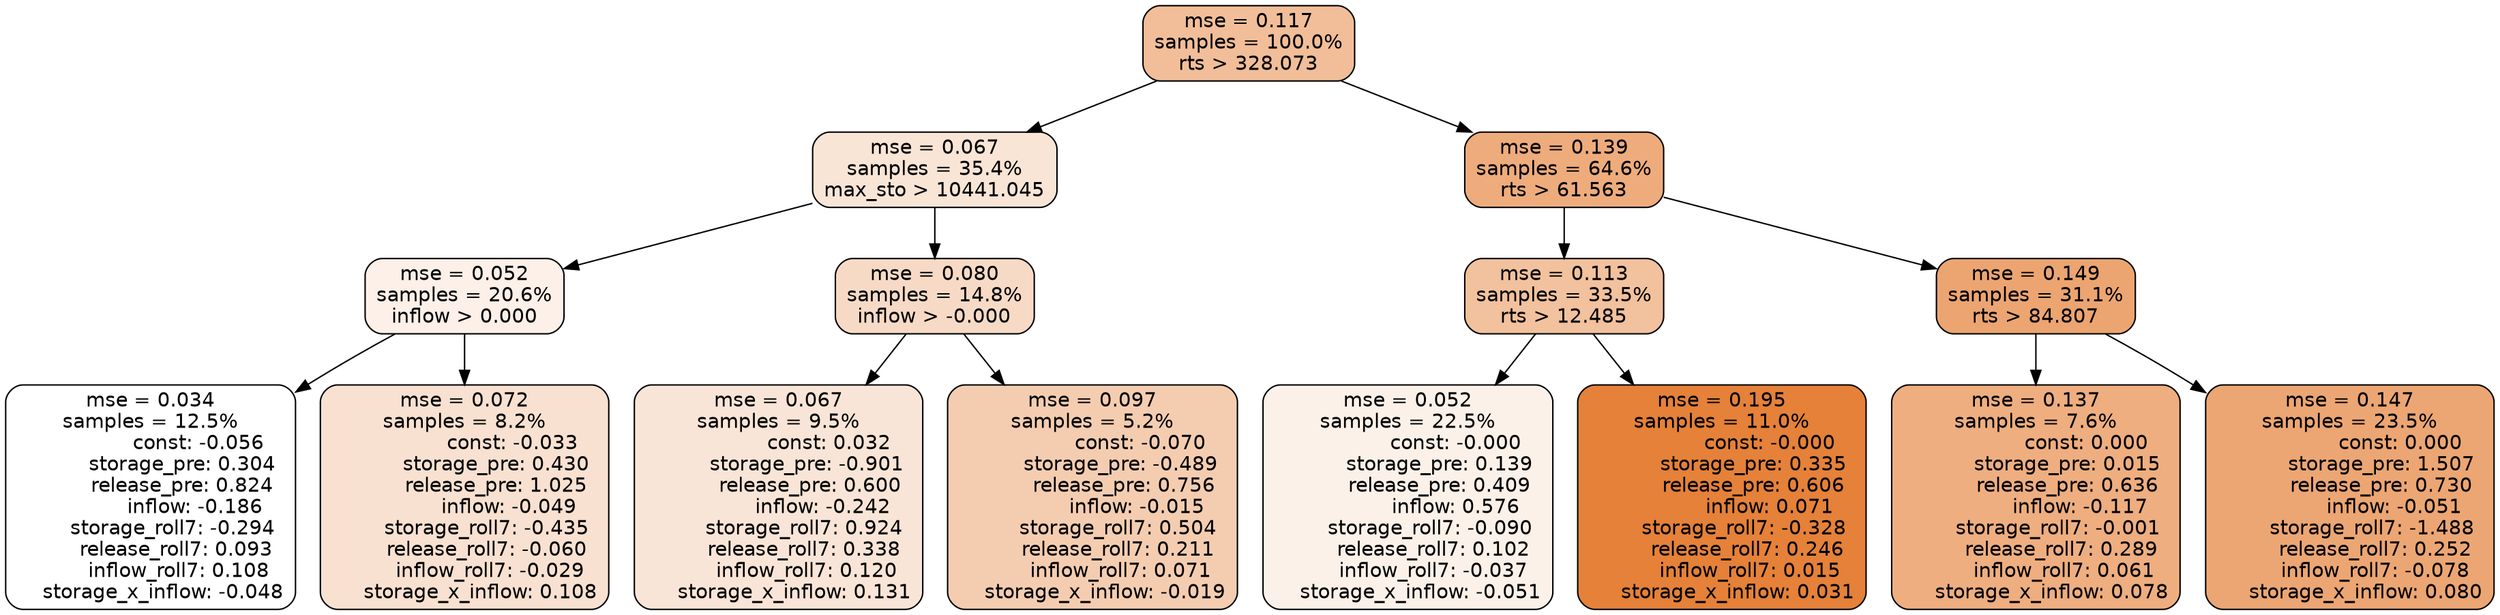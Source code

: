 digraph tree {
node [shape=rectangle, style="filled, rounded", color="black", fontname=helvetica] ;
edge [fontname=helvetica] ;
	"0" [label="mse = 0.117
samples = 100.0%
rts > 328.073", fillcolor="#f1be99"]
	"8" [label="mse = 0.067
samples = 35.4%
max_sto > 10441.045", fillcolor="#f9e5d6"]
	"1" [label="mse = 0.139
samples = 64.6%
rts > 61.563", fillcolor="#eeac7d"]
	"9" [label="mse = 0.052
samples = 20.6%
inflow > 0.000", fillcolor="#fcf0e8"]
	"12" [label="mse = 0.080
samples = 14.8%
inflow > -0.000", fillcolor="#f7dac6"]
	"2" [label="mse = 0.113
samples = 33.5%
rts > 12.485", fillcolor="#f2c19d"]
	"5" [label="mse = 0.149
samples = 31.1%
rts > 84.807", fillcolor="#eca571"]
	"10" [label="mse = 0.034
samples = 12.5%
               const: -0.056
          storage_pre: 0.304
          release_pre: 0.824
              inflow: -0.186
       storage_roll7: -0.294
        release_roll7: 0.093
         inflow_roll7: 0.108
    storage_x_inflow: -0.048", fillcolor="#ffffff"]
	"11" [label="mse = 0.072
samples = 8.2%
               const: -0.033
          storage_pre: 0.430
          release_pre: 1.025
              inflow: -0.049
       storage_roll7: -0.435
       release_roll7: -0.060
        inflow_roll7: -0.029
     storage_x_inflow: 0.108", fillcolor="#f8e1d1"]
	"13" [label="mse = 0.067
samples = 9.5%
                const: 0.032
         storage_pre: -0.901
          release_pre: 0.600
              inflow: -0.242
        storage_roll7: 0.924
        release_roll7: 0.338
         inflow_roll7: 0.120
     storage_x_inflow: 0.131", fillcolor="#f9e5d7"]
	"14" [label="mse = 0.097
samples = 5.2%
               const: -0.070
         storage_pre: -0.489
          release_pre: 0.756
              inflow: -0.015
        storage_roll7: 0.504
        release_roll7: 0.211
         inflow_roll7: 0.071
    storage_x_inflow: -0.019", fillcolor="#f4cdb1"]
	"3" [label="mse = 0.052
samples = 22.5%
               const: -0.000
          storage_pre: 0.139
          release_pre: 0.409
               inflow: 0.576
       storage_roll7: -0.090
        release_roll7: 0.102
        inflow_roll7: -0.037
    storage_x_inflow: -0.051", fillcolor="#fcf1e9"]
	"4" [label="mse = 0.195
samples = 11.0%
               const: -0.000
          storage_pre: 0.335
          release_pre: 0.606
               inflow: 0.071
       storage_roll7: -0.328
        release_roll7: 0.246
         inflow_roll7: 0.015
     storage_x_inflow: 0.031", fillcolor="#e58139"]
	"6" [label="mse = 0.137
samples = 7.6%
                const: 0.000
          storage_pre: 0.015
          release_pre: 0.636
              inflow: -0.117
       storage_roll7: -0.001
        release_roll7: 0.289
         inflow_roll7: 0.061
     storage_x_inflow: 0.078", fillcolor="#eeae80"]
	"7" [label="mse = 0.147
samples = 23.5%
                const: 0.000
          storage_pre: 1.507
          release_pre: 0.730
              inflow: -0.051
       storage_roll7: -1.488
        release_roll7: 0.252
        inflow_roll7: -0.078
     storage_x_inflow: 0.080", fillcolor="#eca673"]

	"0" -> "1"
	"0" -> "8"
	"8" -> "9"
	"8" -> "12"
	"1" -> "2"
	"1" -> "5"
	"9" -> "10"
	"9" -> "11"
	"12" -> "13"
	"12" -> "14"
	"2" -> "3"
	"2" -> "4"
	"5" -> "6"
	"5" -> "7"
}